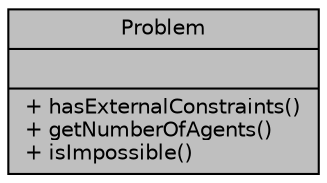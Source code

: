 digraph "Problem"
{
 // INTERACTIVE_SVG=YES
 // LATEX_PDF_SIZE
  edge [fontname="Helvetica",fontsize="10",labelfontname="Helvetica",labelfontsize="10"];
  node [fontname="Helvetica",fontsize="10",shape=record];
  Node1 [label="{Problem\n||+ hasExternalConstraints()\l+ getNumberOfAgents()\l+ isImpossible()\l}",height=0.2,width=0.4,color="black", fillcolor="grey75", style="filled", fontcolor="black",tooltip=" "];
}
